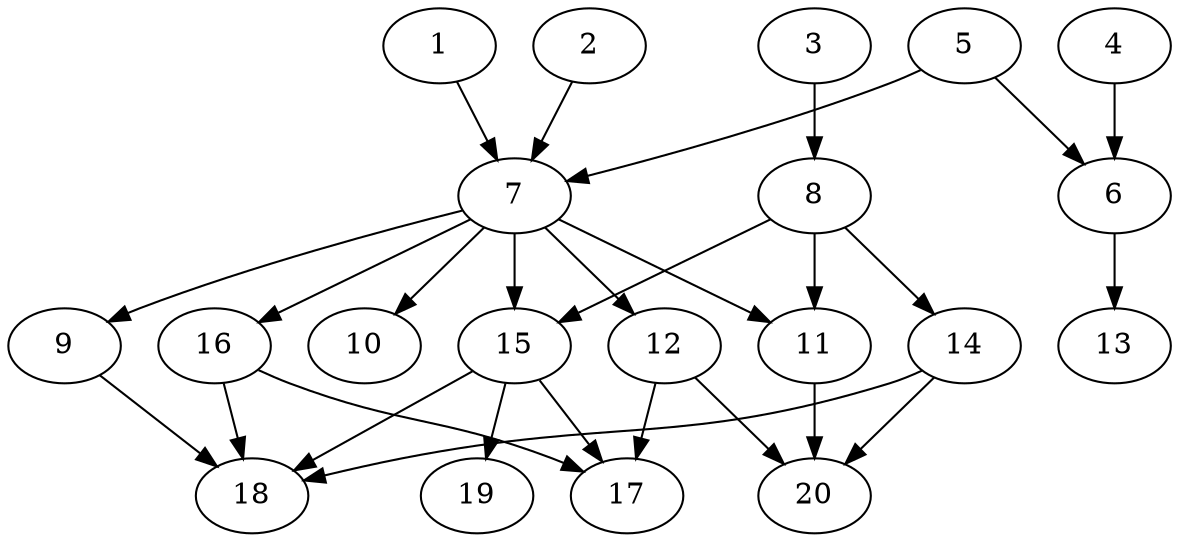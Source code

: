 // DAG automatically generated by daggen at Wed Jul 24 22:02:40 2019
// ./daggen --dot -n 20 --ccr 0.4 --fat 0.6 --regular 0.5 --density 0.5 --mindata 5242880 --maxdata 52428800 
digraph G {
  1 [size="15633920", alpha="0.19", expect_size="6253568"] 
  1 -> 7 [size ="6253568"]
  2 [size="59089920", alpha="0.01", expect_size="23635968"] 
  2 -> 7 [size ="23635968"]
  3 [size="128642560", alpha="0.07", expect_size="51457024"] 
  3 -> 8 [size ="51457024"]
  4 [size="37616640", alpha="0.04", expect_size="15046656"] 
  4 -> 6 [size ="15046656"]
  5 [size="70822400", alpha="0.13", expect_size="28328960"] 
  5 -> 6 [size ="28328960"]
  5 -> 7 [size ="28328960"]
  6 [size="75939840", alpha="0.05", expect_size="30375936"] 
  6 -> 13 [size ="30375936"]
  7 [size="90577920", alpha="0.09", expect_size="36231168"] 
  7 -> 9 [size ="36231168"]
  7 -> 10 [size ="36231168"]
  7 -> 11 [size ="36231168"]
  7 -> 12 [size ="36231168"]
  7 -> 15 [size ="36231168"]
  7 -> 16 [size ="36231168"]
  8 [size="17832960", alpha="0.16", expect_size="7133184"] 
  8 -> 11 [size ="7133184"]
  8 -> 14 [size ="7133184"]
  8 -> 15 [size ="7133184"]
  9 [size="66222080", alpha="0.14", expect_size="26488832"] 
  9 -> 18 [size ="26488832"]
  10 [size="122990080", alpha="0.12", expect_size="49196032"] 
  11 [size="100774400", alpha="0.19", expect_size="40309760"] 
  11 -> 20 [size ="40309760"]
  12 [size="94958080", alpha="0.10", expect_size="37983232"] 
  12 -> 17 [size ="37983232"]
  12 -> 20 [size ="37983232"]
  13 [size="100193280", alpha="0.15", expect_size="40077312"] 
  14 [size="24665600", alpha="0.08", expect_size="9866240"] 
  14 -> 18 [size ="9866240"]
  14 -> 20 [size ="9866240"]
  15 [size="50086400", alpha="0.16", expect_size="20034560"] 
  15 -> 17 [size ="20034560"]
  15 -> 18 [size ="20034560"]
  15 -> 19 [size ="20034560"]
  16 [size="124902400", alpha="0.10", expect_size="49960960"] 
  16 -> 17 [size ="49960960"]
  16 -> 18 [size ="49960960"]
  17 [size="37998080", alpha="0.15", expect_size="15199232"] 
  18 [size="88829440", alpha="0.04", expect_size="35531776"] 
  19 [size="66780160", alpha="0.04", expect_size="26712064"] 
  20 [size="33840640", alpha="0.05", expect_size="13536256"] 
}

